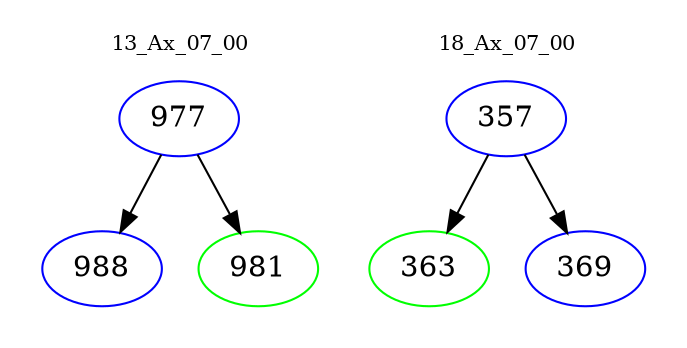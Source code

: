digraph{
subgraph cluster_0 {
color = white
label = "13_Ax_07_00";
fontsize=10;
T0_977 [label="977", color="blue"]
T0_977 -> T0_988 [color="black"]
T0_988 [label="988", color="blue"]
T0_977 -> T0_981 [color="black"]
T0_981 [label="981", color="green"]
}
subgraph cluster_1 {
color = white
label = "18_Ax_07_00";
fontsize=10;
T1_357 [label="357", color="blue"]
T1_357 -> T1_363 [color="black"]
T1_363 [label="363", color="green"]
T1_357 -> T1_369 [color="black"]
T1_369 [label="369", color="blue"]
}
}
